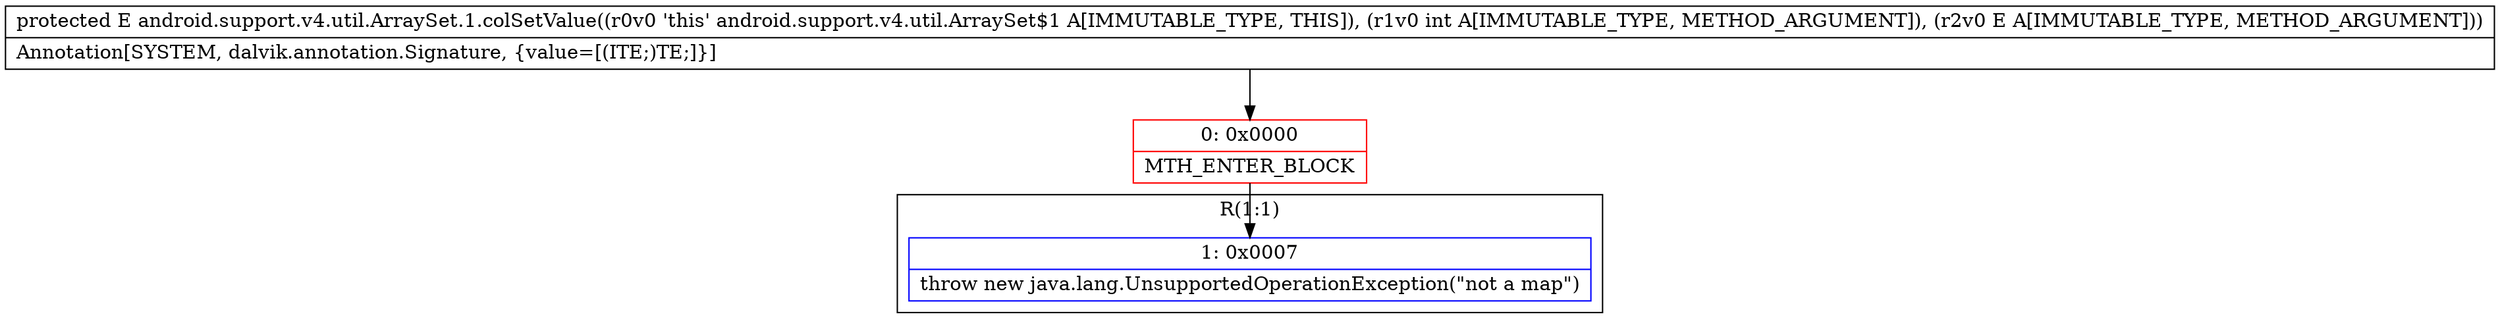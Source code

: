 digraph "CFG forandroid.support.v4.util.ArraySet.1.colSetValue(ILjava\/lang\/Object;)Ljava\/lang\/Object;" {
subgraph cluster_Region_1819619552 {
label = "R(1:1)";
node [shape=record,color=blue];
Node_1 [shape=record,label="{1\:\ 0x0007|throw new java.lang.UnsupportedOperationException(\"not a map\")\l}"];
}
Node_0 [shape=record,color=red,label="{0\:\ 0x0000|MTH_ENTER_BLOCK\l}"];
MethodNode[shape=record,label="{protected E android.support.v4.util.ArraySet.1.colSetValue((r0v0 'this' android.support.v4.util.ArraySet$1 A[IMMUTABLE_TYPE, THIS]), (r1v0 int A[IMMUTABLE_TYPE, METHOD_ARGUMENT]), (r2v0 E A[IMMUTABLE_TYPE, METHOD_ARGUMENT]))  | Annotation[SYSTEM, dalvik.annotation.Signature, \{value=[(ITE;)TE;]\}]\l}"];
MethodNode -> Node_0;
Node_0 -> Node_1;
}

